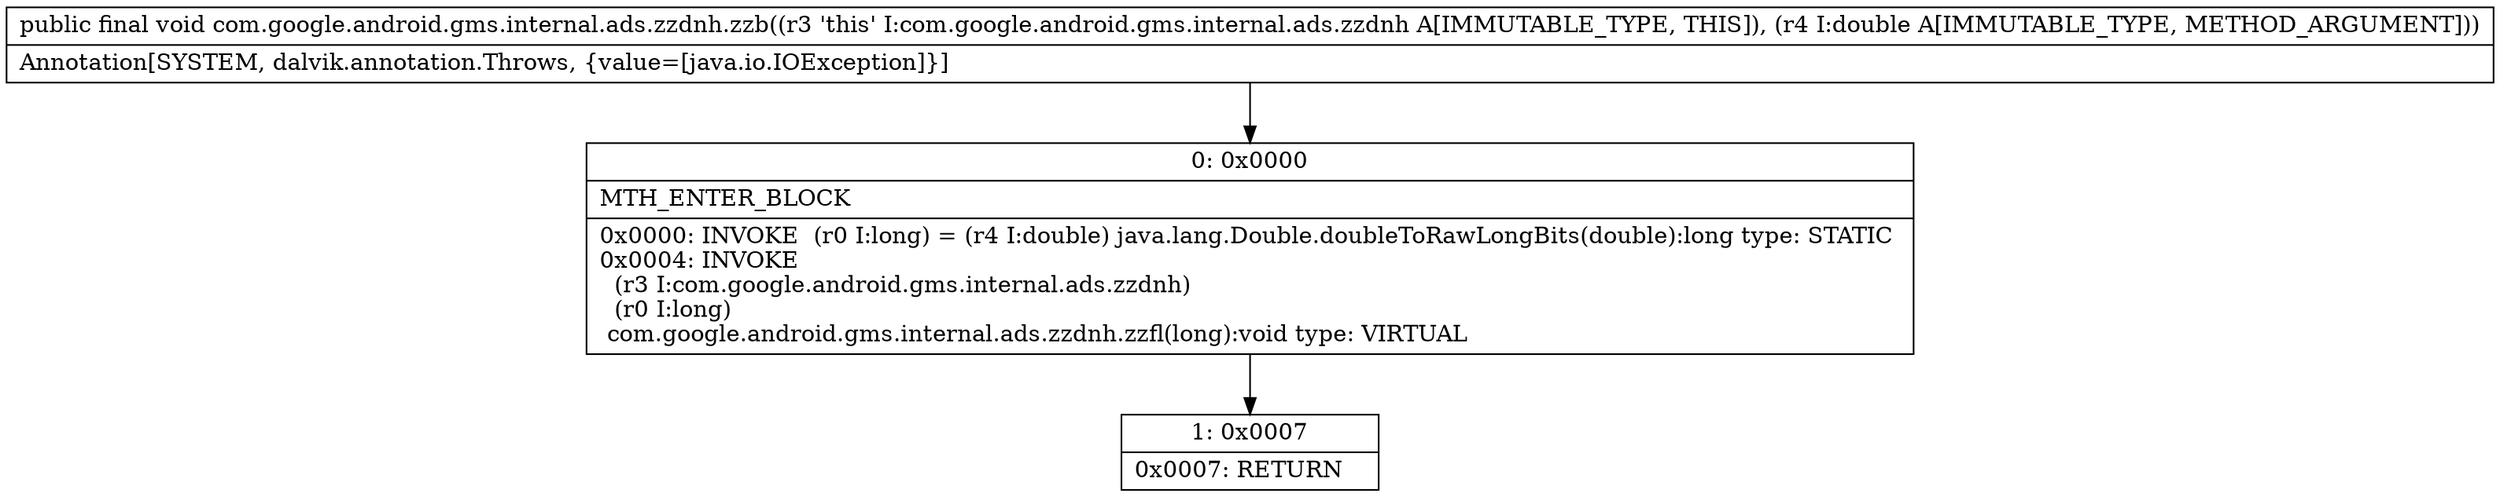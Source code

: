digraph "CFG forcom.google.android.gms.internal.ads.zzdnh.zzb(D)V" {
Node_0 [shape=record,label="{0\:\ 0x0000|MTH_ENTER_BLOCK\l|0x0000: INVOKE  (r0 I:long) = (r4 I:double) java.lang.Double.doubleToRawLongBits(double):long type: STATIC \l0x0004: INVOKE  \l  (r3 I:com.google.android.gms.internal.ads.zzdnh)\l  (r0 I:long)\l com.google.android.gms.internal.ads.zzdnh.zzfl(long):void type: VIRTUAL \l}"];
Node_1 [shape=record,label="{1\:\ 0x0007|0x0007: RETURN   \l}"];
MethodNode[shape=record,label="{public final void com.google.android.gms.internal.ads.zzdnh.zzb((r3 'this' I:com.google.android.gms.internal.ads.zzdnh A[IMMUTABLE_TYPE, THIS]), (r4 I:double A[IMMUTABLE_TYPE, METHOD_ARGUMENT]))  | Annotation[SYSTEM, dalvik.annotation.Throws, \{value=[java.io.IOException]\}]\l}"];
MethodNode -> Node_0;
Node_0 -> Node_1;
}

